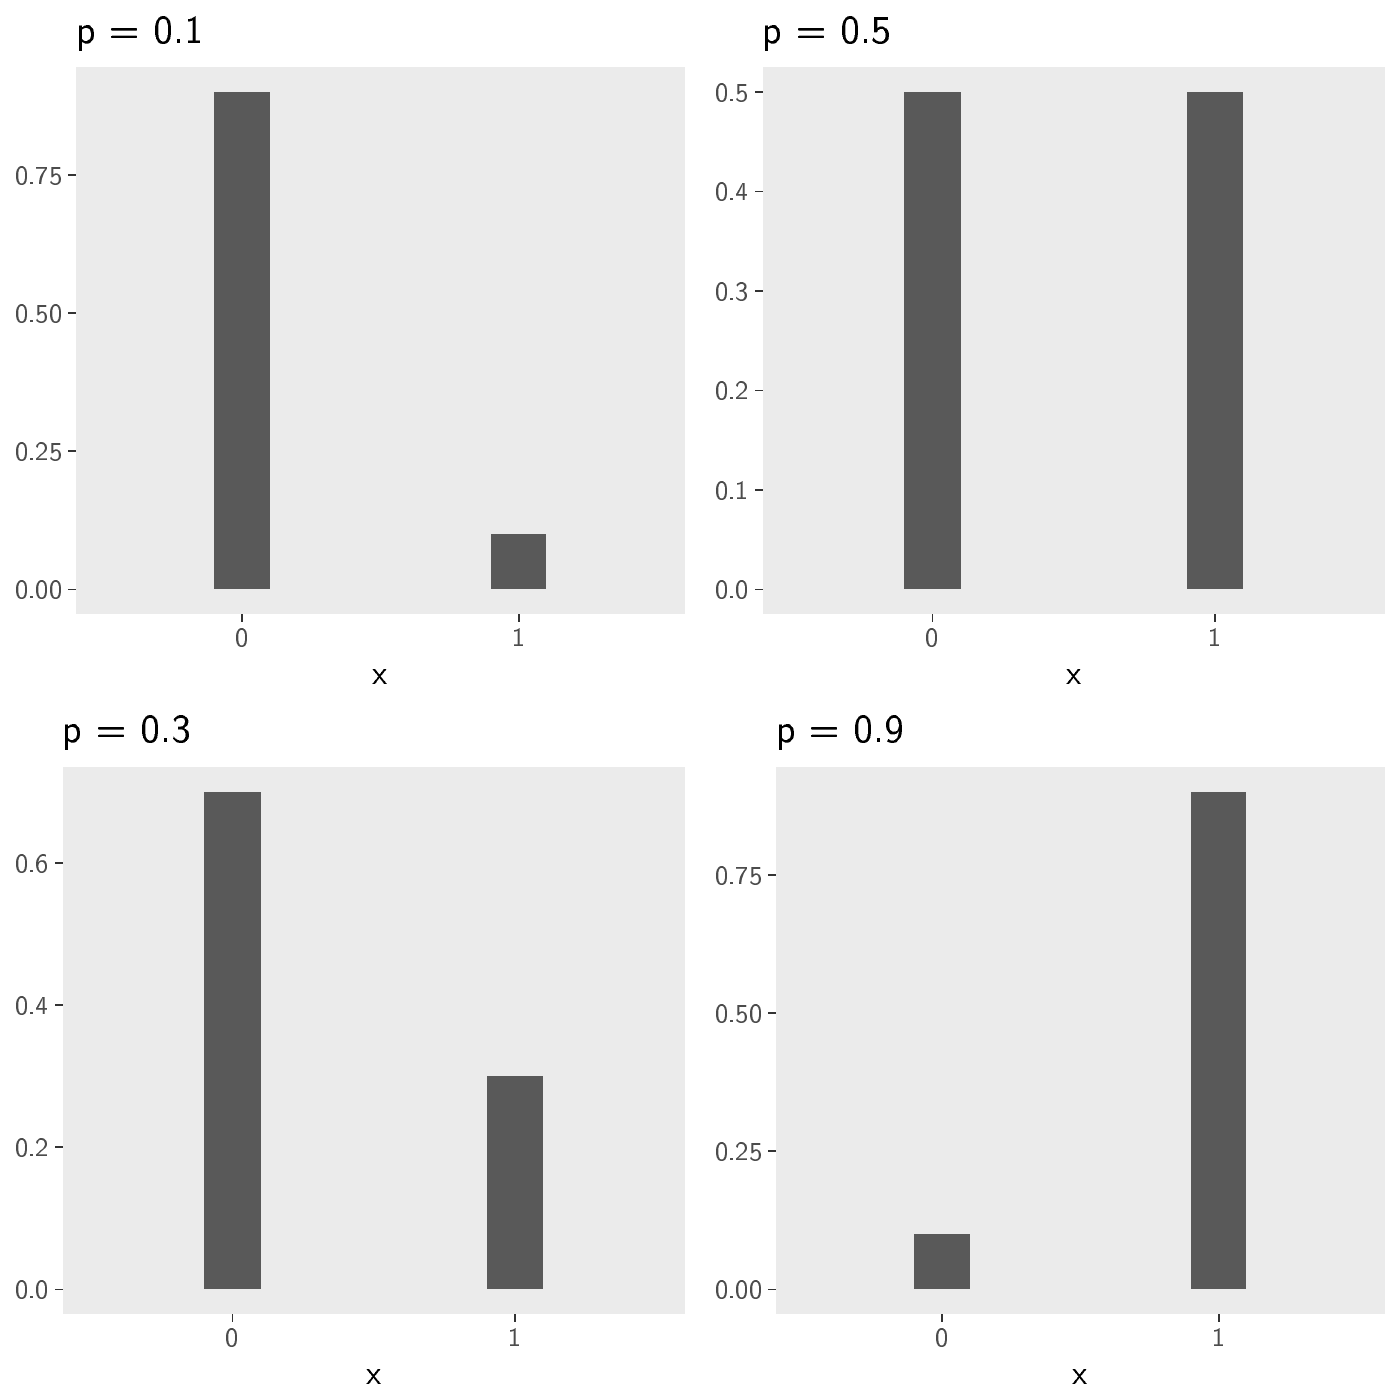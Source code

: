 % Created by tikzDevice version 0.10.1 on 2017-08-31 11:41:05
% !TEX encoding = UTF-8 Unicode
\documentclass[english,xcolor=svgnames, handout]{beamer}
\nonstopmode

\usepackage{tikz}

\usepackage[active,tightpage,psfixbb]{preview}

\PreviewEnvironment{pgfpicture}

\setlength\PreviewBorder{0pt}

\newcommand{\SweaveOpts}[1]{}  % do not interfere with LaTeX
\newcommand{\SweaveInput}[1]{} % because they are not real TeX commands
\newcommand{\Sexpr}[1]{}       % will only be parsed by R


\usepackage{mathpazo}
\usepackage[T1]{fontenc}
\usepackage[latin9]{inputenc}
\setcounter{secnumdepth}{3}
\setcounter{tocdepth}{3}
\usepackage{calc}
\usepackage{amsmath}
\usepackage{amssymb}
\usepackage{graphicx}

\makeatletter
%%%%%%%%%%%%%%%%%%%%%%%%%%%%%% Textclass specific LaTeX commands.
 % this default might be overridden by plain title style
 \newcommand\makebeamertitle{\frame{\maketitle}}%
 % (ERT) argument for the TOC
 \AtBeginDocument{%
   \let\origtableofcontents=\tableofcontents
   \def\tableofcontents{\@ifnextchar[{\origtableofcontents}{\gobbletableofcontents}}
   \def\gobbletableofcontents#1{\origtableofcontents}
 }

%%%%%%%%%%%%%%%%%%%%%%%%%%%%%% User specified LaTeX commands.
\setcounter{MaxMatrixCols}{10}
\usepackage{graphicx}
\usepackage{amsmath}
\usepackage{mathpazo}
\usepackage{hyperref}
%\usepackage{multimedia}
\usepackage{movie15}
\usepackage{xcolor}
\usepackage{colortbl}
\definecolor{RawSienna}{cmyk}{0,0.87,0.82,0.31}
\definecolor{gray97}{cmyk}{0,0,0,0.03}
\definecolor{robinsegg}{cmyk}{0.18,0.04,0,0.07}
\definecolor{cola}{cmyk}{0,0.315,0.35,0.155}

\newenvironment{stepenumerate}{\begin{enumerate}[<+->]}{\end{enumerate}}
\newenvironment{stepitemize}{\begin{itemize}[<+->]}{\end{itemize} }
\newenvironment{stepenumeratewithalert}{\begin{enumerate}[<+-| alert@+>]}{\end{enumerate}}
\newenvironment{stepitemizewithalert}{\begin{itemize}[<+-| alert@+>]}{\end{itemize} }
\usecolortheme[named=RawSienna]{structure}
%\usecolortheme[RGB={205,0,0}]{structure}
\setbeamertemplate{navigation symbols}{}
\useoutertheme{infolines}
\usetheme{default}
\setbeamertemplate{blocks}[shadow=true]
%\setbeamerfont{structure}{shape=\itshape}
\usefonttheme{structuresmallcapsserif}
\setbeamertemplate{background canvas}{
 % \ifnum \thepage>0 \relax % we are on the first page
%\includegraphics[width=\paperwidth,height=\paperheight]{/home/mv/Dropbox/Foton/IconsWallpaper/greyribbonLighter.jpg}
 % \else
 	% No background for page 2 and onwards
 % \fi
}

\makeatother

\usepackage{babel}

\begin{document}

\begin{tikzpicture}[x=1pt,y=1pt]
\definecolor{fillColor}{RGB}{255,255,255}
\path[use as bounding box,fill=fillColor,fill opacity=0.00] (0,0) rectangle (505.89,505.89);
\begin{scope}
\path[clip] (  0.00,252.94) rectangle (252.94,505.89);
\definecolor{drawColor}{RGB}{255,255,255}
\definecolor{fillColor}{RGB}{255,255,255}

\path[draw=drawColor,line width= 0.6pt,line join=round,line cap=round,fill=fillColor] (  0.00,252.94) rectangle (252.94,505.89);
\end{scope}
\begin{scope}
\path[clip] ( 27.47,283.95) rectangle (247.44,481.63);
\definecolor{fillColor}{gray}{0.92}

\path[fill=fillColor] ( 27.47,283.95) rectangle (247.44,481.63);
\definecolor{fillColor}{gray}{0.35}

\path[fill=fillColor] ( 77.47,292.93) rectangle ( 97.46,472.64);

\path[fill=fillColor] (177.45,292.93) rectangle (197.45,312.90);
\end{scope}
\begin{scope}
\path[clip] (  0.00,  0.00) rectangle (505.89,505.89);
\definecolor{drawColor}{gray}{0.30}

\node[text=drawColor,anchor=base east,inner sep=0pt, outer sep=0pt, scale=  0.88] at ( 22.52,289.59) {0.00};

\node[text=drawColor,anchor=base east,inner sep=0pt, outer sep=0pt, scale=  0.88] at ( 22.52,339.51) {0.25};

\node[text=drawColor,anchor=base east,inner sep=0pt, outer sep=0pt, scale=  0.88] at ( 22.52,389.43) {0.50};

\node[text=drawColor,anchor=base east,inner sep=0pt, outer sep=0pt, scale=  0.88] at ( 22.52,439.34) {0.75};
\end{scope}
\begin{scope}
\path[clip] (  0.00,  0.00) rectangle (505.89,505.89);
\definecolor{drawColor}{gray}{0.20}

\path[draw=drawColor,line width= 0.6pt,line join=round] ( 24.72,292.93) --
	( 27.47,292.93);

\path[draw=drawColor,line width= 0.6pt,line join=round] ( 24.72,342.85) --
	( 27.47,342.85);

\path[draw=drawColor,line width= 0.6pt,line join=round] ( 24.72,392.77) --
	( 27.47,392.77);

\path[draw=drawColor,line width= 0.6pt,line join=round] ( 24.72,442.69) --
	( 27.47,442.69);
\end{scope}
\begin{scope}
\path[clip] (  0.00,  0.00) rectangle (505.89,505.89);
\definecolor{drawColor}{gray}{0.20}

\path[draw=drawColor,line width= 0.6pt,line join=round] ( 87.46,281.20) --
	( 87.46,283.95);

\path[draw=drawColor,line width= 0.6pt,line join=round] (187.45,281.20) --
	(187.45,283.95);
\end{scope}
\begin{scope}
\path[clip] (  0.00,  0.00) rectangle (505.89,505.89);
\definecolor{drawColor}{gray}{0.30}

\node[text=drawColor,anchor=base,inner sep=0pt, outer sep=0pt, scale=  0.88] at ( 87.46,272.31) {0};

\node[text=drawColor,anchor=base,inner sep=0pt, outer sep=0pt, scale=  0.88] at (187.45,272.31) {1};
\end{scope}
\begin{scope}
\path[clip] (  0.00,  0.00) rectangle (505.89,505.89);
\definecolor{drawColor}{RGB}{0,0,0}

\node[text=drawColor,anchor=base,inner sep=0pt, outer sep=0pt, scale=  1.10] at (137.46,258.44) {x};
\end{scope}
\begin{scope}
\path[clip] (  0.00,  0.00) rectangle (505.89,505.89);
\definecolor{drawColor}{RGB}{0,0,0}

\node[text=drawColor,anchor=base west,inner sep=0pt, outer sep=0pt, scale=  1.32] at ( 27.47,490.35) {p = 0.1};
\end{scope}
\begin{scope}
\path[clip] (  0.00,  0.00) rectangle (252.94,252.94);
\definecolor{drawColor}{RGB}{255,255,255}
\definecolor{fillColor}{RGB}{255,255,255}

\path[draw=drawColor,line width= 0.6pt,line join=round,line cap=round,fill=fillColor] (  0.00,  0.00) rectangle (252.94,252.94);
\end{scope}
\begin{scope}
\path[clip] ( 22.68, 31.00) rectangle (247.45,228.68);
\definecolor{fillColor}{gray}{0.92}

\path[fill=fillColor] ( 22.68, 31.00) rectangle (247.45,228.68);
\definecolor{fillColor}{gray}{0.35}

\path[fill=fillColor] ( 73.77, 39.99) rectangle ( 94.20,219.69);

\path[fill=fillColor] (175.93, 39.99) rectangle (196.36,117.01);
\end{scope}
\begin{scope}
\path[clip] (  0.00,  0.00) rectangle (505.89,505.89);
\definecolor{drawColor}{gray}{0.30}

\node[text=drawColor,anchor=base east,inner sep=0pt, outer sep=0pt, scale=  0.88] at ( 17.73, 36.64) {0.0};

\node[text=drawColor,anchor=base east,inner sep=0pt, outer sep=0pt, scale=  0.88] at ( 17.73, 87.99) {0.2};

\node[text=drawColor,anchor=base east,inner sep=0pt, outer sep=0pt, scale=  0.88] at ( 17.73,139.33) {0.4};

\node[text=drawColor,anchor=base east,inner sep=0pt, outer sep=0pt, scale=  0.88] at ( 17.73,190.68) {0.6};
\end{scope}
\begin{scope}
\path[clip] (  0.00,  0.00) rectangle (505.89,505.89);
\definecolor{drawColor}{gray}{0.20}

\path[draw=drawColor,line width= 0.6pt,line join=round] ( 19.93, 39.99) --
	( 22.68, 39.99);

\path[draw=drawColor,line width= 0.6pt,line join=round] ( 19.93, 91.33) --
	( 22.68, 91.33);

\path[draw=drawColor,line width= 0.6pt,line join=round] ( 19.93,142.68) --
	( 22.68,142.68);

\path[draw=drawColor,line width= 0.6pt,line join=round] ( 19.93,194.02) --
	( 22.68,194.02);
\end{scope}
\begin{scope}
\path[clip] (  0.00,  0.00) rectangle (505.89,505.89);
\definecolor{drawColor}{gray}{0.20}

\path[draw=drawColor,line width= 0.6pt,line join=round] ( 83.98, 28.25) --
	( 83.98, 31.00);

\path[draw=drawColor,line width= 0.6pt,line join=round] (186.15, 28.25) --
	(186.15, 31.00);
\end{scope}
\begin{scope}
\path[clip] (  0.00,  0.00) rectangle (505.89,505.89);
\definecolor{drawColor}{gray}{0.30}

\node[text=drawColor,anchor=base,inner sep=0pt, outer sep=0pt, scale=  0.88] at ( 83.98, 19.36) {0};

\node[text=drawColor,anchor=base,inner sep=0pt, outer sep=0pt, scale=  0.88] at (186.15, 19.36) {1};
\end{scope}
\begin{scope}
\path[clip] (  0.00,  0.00) rectangle (505.89,505.89);
\definecolor{drawColor}{RGB}{0,0,0}

\node[text=drawColor,anchor=base,inner sep=0pt, outer sep=0pt, scale=  1.10] at (135.06,  5.50) {x};
\end{scope}
\begin{scope}
\path[clip] (  0.00,  0.00) rectangle (505.89,505.89);
\definecolor{drawColor}{RGB}{0,0,0}

\node[text=drawColor,anchor=base west,inner sep=0pt, outer sep=0pt, scale=  1.32] at ( 22.68,237.41) {p = 0.3};
\end{scope}
\begin{scope}
\path[clip] (252.94,252.94) rectangle (505.89,505.89);
\definecolor{drawColor}{RGB}{255,255,255}
\definecolor{fillColor}{RGB}{255,255,255}

\path[draw=drawColor,line width= 0.6pt,line join=round,line cap=round,fill=fillColor] (252.94,252.94) rectangle (505.89,505.89);
\end{scope}
\begin{scope}
\path[clip] (275.63,283.95) rectangle (500.39,481.63);
\definecolor{fillColor}{gray}{0.92}

\path[fill=fillColor] (275.63,283.95) rectangle (500.39,481.63);
\definecolor{fillColor}{gray}{0.35}

\path[fill=fillColor] (326.71,292.93) rectangle (347.14,472.64);

\path[fill=fillColor] (428.88,292.93) rectangle (449.31,472.64);
\end{scope}
\begin{scope}
\path[clip] (  0.00,  0.00) rectangle (505.89,505.89);
\definecolor{drawColor}{gray}{0.30}

\node[text=drawColor,anchor=base east,inner sep=0pt, outer sep=0pt, scale=  0.88] at (270.68,289.59) {0.0};

\node[text=drawColor,anchor=base east,inner sep=0pt, outer sep=0pt, scale=  0.88] at (270.68,325.53) {0.1};

\node[text=drawColor,anchor=base east,inner sep=0pt, outer sep=0pt, scale=  0.88] at (270.68,361.47) {0.2};

\node[text=drawColor,anchor=base east,inner sep=0pt, outer sep=0pt, scale=  0.88] at (270.68,397.41) {0.3};

\node[text=drawColor,anchor=base east,inner sep=0pt, outer sep=0pt, scale=  0.88] at (270.68,433.35) {0.4};

\node[text=drawColor,anchor=base east,inner sep=0pt, outer sep=0pt, scale=  0.88] at (270.68,469.29) {0.5};
\end{scope}
\begin{scope}
\path[clip] (  0.00,  0.00) rectangle (505.89,505.89);
\definecolor{drawColor}{gray}{0.20}

\path[draw=drawColor,line width= 0.6pt,line join=round] (272.88,292.93) --
	(275.63,292.93);

\path[draw=drawColor,line width= 0.6pt,line join=round] (272.88,328.88) --
	(275.63,328.88);

\path[draw=drawColor,line width= 0.6pt,line join=round] (272.88,364.82) --
	(275.63,364.82);

\path[draw=drawColor,line width= 0.6pt,line join=round] (272.88,400.76) --
	(275.63,400.76);

\path[draw=drawColor,line width= 0.6pt,line join=round] (272.88,436.70) --
	(275.63,436.70);

\path[draw=drawColor,line width= 0.6pt,line join=round] (272.88,472.64) --
	(275.63,472.64);
\end{scope}
\begin{scope}
\path[clip] (  0.00,  0.00) rectangle (505.89,505.89);
\definecolor{drawColor}{gray}{0.20}

\path[draw=drawColor,line width= 0.6pt,line join=round] (336.93,281.20) --
	(336.93,283.95);

\path[draw=drawColor,line width= 0.6pt,line join=round] (439.09,281.20) --
	(439.09,283.95);
\end{scope}
\begin{scope}
\path[clip] (  0.00,  0.00) rectangle (505.89,505.89);
\definecolor{drawColor}{gray}{0.30}

\node[text=drawColor,anchor=base,inner sep=0pt, outer sep=0pt, scale=  0.88] at (336.93,272.31) {0};

\node[text=drawColor,anchor=base,inner sep=0pt, outer sep=0pt, scale=  0.88] at (439.09,272.31) {1};
\end{scope}
\begin{scope}
\path[clip] (  0.00,  0.00) rectangle (505.89,505.89);
\definecolor{drawColor}{RGB}{0,0,0}

\node[text=drawColor,anchor=base,inner sep=0pt, outer sep=0pt, scale=  1.10] at (388.01,258.44) {x};
\end{scope}
\begin{scope}
\path[clip] (  0.00,  0.00) rectangle (505.89,505.89);
\definecolor{drawColor}{RGB}{0,0,0}

\node[text=drawColor,anchor=base west,inner sep=0pt, outer sep=0pt, scale=  1.32] at (275.63,490.35) {p = 0.5};
\end{scope}
\begin{scope}
\path[clip] (252.94,  0.00) rectangle (505.89,252.94);
\definecolor{drawColor}{RGB}{255,255,255}
\definecolor{fillColor}{RGB}{255,255,255}

\path[draw=drawColor,line width= 0.6pt,line join=round,line cap=round,fill=fillColor] (252.94,  0.00) rectangle (505.89,252.94);
\end{scope}
\begin{scope}
\path[clip] (280.42, 31.00) rectangle (500.39,228.68);
\definecolor{fillColor}{gray}{0.92}

\path[fill=fillColor] (280.42, 31.00) rectangle (500.39,228.68);
\definecolor{fillColor}{gray}{0.35}

\path[fill=fillColor] (330.41, 39.99) rectangle (350.41, 59.96);

\path[fill=fillColor] (430.40, 39.99) rectangle (450.40,219.69);
\end{scope}
\begin{scope}
\path[clip] (  0.00,  0.00) rectangle (505.89,505.89);
\definecolor{drawColor}{gray}{0.30}

\node[text=drawColor,anchor=base east,inner sep=0pt, outer sep=0pt, scale=  0.88] at (275.47, 36.64) {0.00};

\node[text=drawColor,anchor=base east,inner sep=0pt, outer sep=0pt, scale=  0.88] at (275.47, 86.56) {0.25};

\node[text=drawColor,anchor=base east,inner sep=0pt, outer sep=0pt, scale=  0.88] at (275.47,136.48) {0.50};

\node[text=drawColor,anchor=base east,inner sep=0pt, outer sep=0pt, scale=  0.88] at (275.47,186.40) {0.75};
\end{scope}
\begin{scope}
\path[clip] (  0.00,  0.00) rectangle (505.89,505.89);
\definecolor{drawColor}{gray}{0.20}

\path[draw=drawColor,line width= 0.6pt,line join=round] (277.67, 39.99) --
	(280.42, 39.99);

\path[draw=drawColor,line width= 0.6pt,line join=round] (277.67, 89.91) --
	(280.42, 89.91);

\path[draw=drawColor,line width= 0.6pt,line join=round] (277.67,139.83) --
	(280.42,139.83);

\path[draw=drawColor,line width= 0.6pt,line join=round] (277.67,189.74) --
	(280.42,189.74);
\end{scope}
\begin{scope}
\path[clip] (  0.00,  0.00) rectangle (505.89,505.89);
\definecolor{drawColor}{gray}{0.20}

\path[draw=drawColor,line width= 0.6pt,line join=round] (340.41, 28.25) --
	(340.41, 31.00);

\path[draw=drawColor,line width= 0.6pt,line join=round] (440.40, 28.25) --
	(440.40, 31.00);
\end{scope}
\begin{scope}
\path[clip] (  0.00,  0.00) rectangle (505.89,505.89);
\definecolor{drawColor}{gray}{0.30}

\node[text=drawColor,anchor=base,inner sep=0pt, outer sep=0pt, scale=  0.88] at (340.41, 19.36) {0};

\node[text=drawColor,anchor=base,inner sep=0pt, outer sep=0pt, scale=  0.88] at (440.40, 19.36) {1};
\end{scope}
\begin{scope}
\path[clip] (  0.00,  0.00) rectangle (505.89,505.89);
\definecolor{drawColor}{RGB}{0,0,0}

\node[text=drawColor,anchor=base,inner sep=0pt, outer sep=0pt, scale=  1.10] at (390.40,  5.50) {x};
\end{scope}
\begin{scope}
\path[clip] (  0.00,  0.00) rectangle (505.89,505.89);
\definecolor{drawColor}{RGB}{0,0,0}

\node[text=drawColor,anchor=base west,inner sep=0pt, outer sep=0pt, scale=  1.32] at (280.42,237.41) {p = 0.9};
\end{scope}
\end{tikzpicture}

\end{document}
